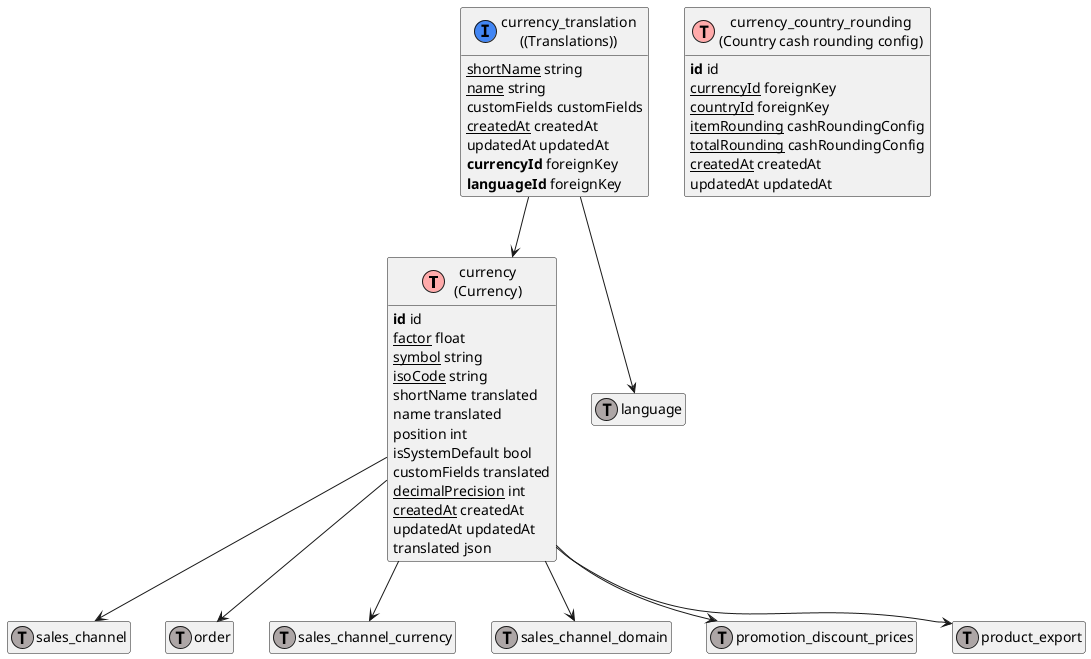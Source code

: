 @startuml
' uncomment the line below if you're using computer with a retina display
' skinparam dpi 300
!define Table(name,desc) class name as "desc" << (T,#FFAAAA) >>
!define ForeignTable(name,desc) class name as "desc" << (T,#ada6a6) >>
!define TranslationTable(name,desc) class name as "desc" << (I,#4286f4) >>
' we use bold for primary key
' green color for unique
' and underscore for not_null
!define primary_key(x) <b>x</b>
!define unique(x) <color:green>x</color>
!define not_null(x) <u>x</u>
' other tags available:
' <i></i>
' <back:COLOR></color>, where color is a color name or html color code
' (#FFAACC)
' see: http://plantuml.com/classes.html#More
hide methods
hide stereotypes
hide empty members
skinparam backgroundColor #FFFFFF

' entities

Table(ShopwareCoreSystemCurrencyCurrencyDefinition, "currency\n(Currency)") {
   primary_key(id) id
   not_null(factor) float
   not_null(symbol) string
   not_null(isoCode) string
   shortName translated
   name translated
   position int
   isSystemDefault bool
   customFields translated
   not_null(decimalPrecision) int
   not_null(createdAt) createdAt
   updatedAt updatedAt
   translated json
}
Table(ShopwareCoreSystemCurrencyAggregateCurrencyCountryRoundingCurrencyCountryRoundingDefinition, "currency_country_rounding\n(Country cash rounding config)") {
   primary_key(id) id
   not_null(currencyId) foreignKey
   not_null(countryId) foreignKey
   not_null(itemRounding) cashRoundingConfig
   not_null(totalRounding) cashRoundingConfig
   not_null(createdAt) createdAt
   updatedAt updatedAt
}
TranslationTable(ShopwareCoreSystemCurrencyAggregateCurrencyTranslationCurrencyTranslationDefinition, "currency_translation\n((Translations))") {
   not_null(shortName) string
   not_null(name) string
   customFields customFields
   not_null(createdAt) createdAt
   updatedAt updatedAt
   primary_key(currencyId) foreignKey
   primary_key(languageId) foreignKey
}
ForeignTable(ShopwareCoreSystemSalesChannelSalesChannelDefinition, "sales_channel") {
}
ForeignTable(ShopwareCoreCheckoutOrderOrderDefinition, "order") {
}
ForeignTable(ShopwareCoreSystemSalesChannelAggregateSalesChannelCurrencySalesChannelCurrencyDefinition, "sales_channel_currency") {
}
ForeignTable(ShopwareCoreSystemSalesChannelAggregateSalesChannelDomainSalesChannelDomainDefinition, "sales_channel_domain") {
}
ForeignTable(ShopwareCoreCheckoutPromotionAggregatePromotionDiscountPricePromotionDiscountPriceDefinition, "promotion_discount_prices") {
}
ForeignTable(ShopwareCoreContentProductExportProductExportDefinition, "product_export") {
}
ForeignTable(ShopwareCoreSystemLanguageLanguageDefinition, "language") {
}

' relationshipd

ShopwareCoreSystemCurrencyAggregateCurrencyTranslationCurrencyTranslationDefinition --> ShopwareCoreSystemCurrencyCurrencyDefinition
ShopwareCoreSystemCurrencyCurrencyDefinition --> ShopwareCoreSystemSalesChannelSalesChannelDefinition
ShopwareCoreSystemCurrencyCurrencyDefinition --> ShopwareCoreCheckoutOrderOrderDefinition
ShopwareCoreSystemCurrencyCurrencyDefinition --> ShopwareCoreSystemSalesChannelAggregateSalesChannelCurrencySalesChannelCurrencyDefinition
ShopwareCoreSystemCurrencyCurrencyDefinition --> ShopwareCoreSystemSalesChannelAggregateSalesChannelDomainSalesChannelDomainDefinition
ShopwareCoreSystemCurrencyCurrencyDefinition --> ShopwareCoreCheckoutPromotionAggregatePromotionDiscountPricePromotionDiscountPriceDefinition
ShopwareCoreSystemCurrencyCurrencyDefinition --> ShopwareCoreContentProductExportProductExportDefinition
ShopwareCoreSystemCurrencyAggregateCurrencyTranslationCurrencyTranslationDefinition --> ShopwareCoreSystemLanguageLanguageDefinition
@enduml

